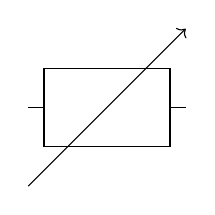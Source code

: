 \draw (-1,0) -- (-0.8,0) (1,0) -- (0.8,0);
\draw (-0.8,-0.5) rectangle (0.8,0.5);
\draw[->] (-1,-1) -- (1,1);
